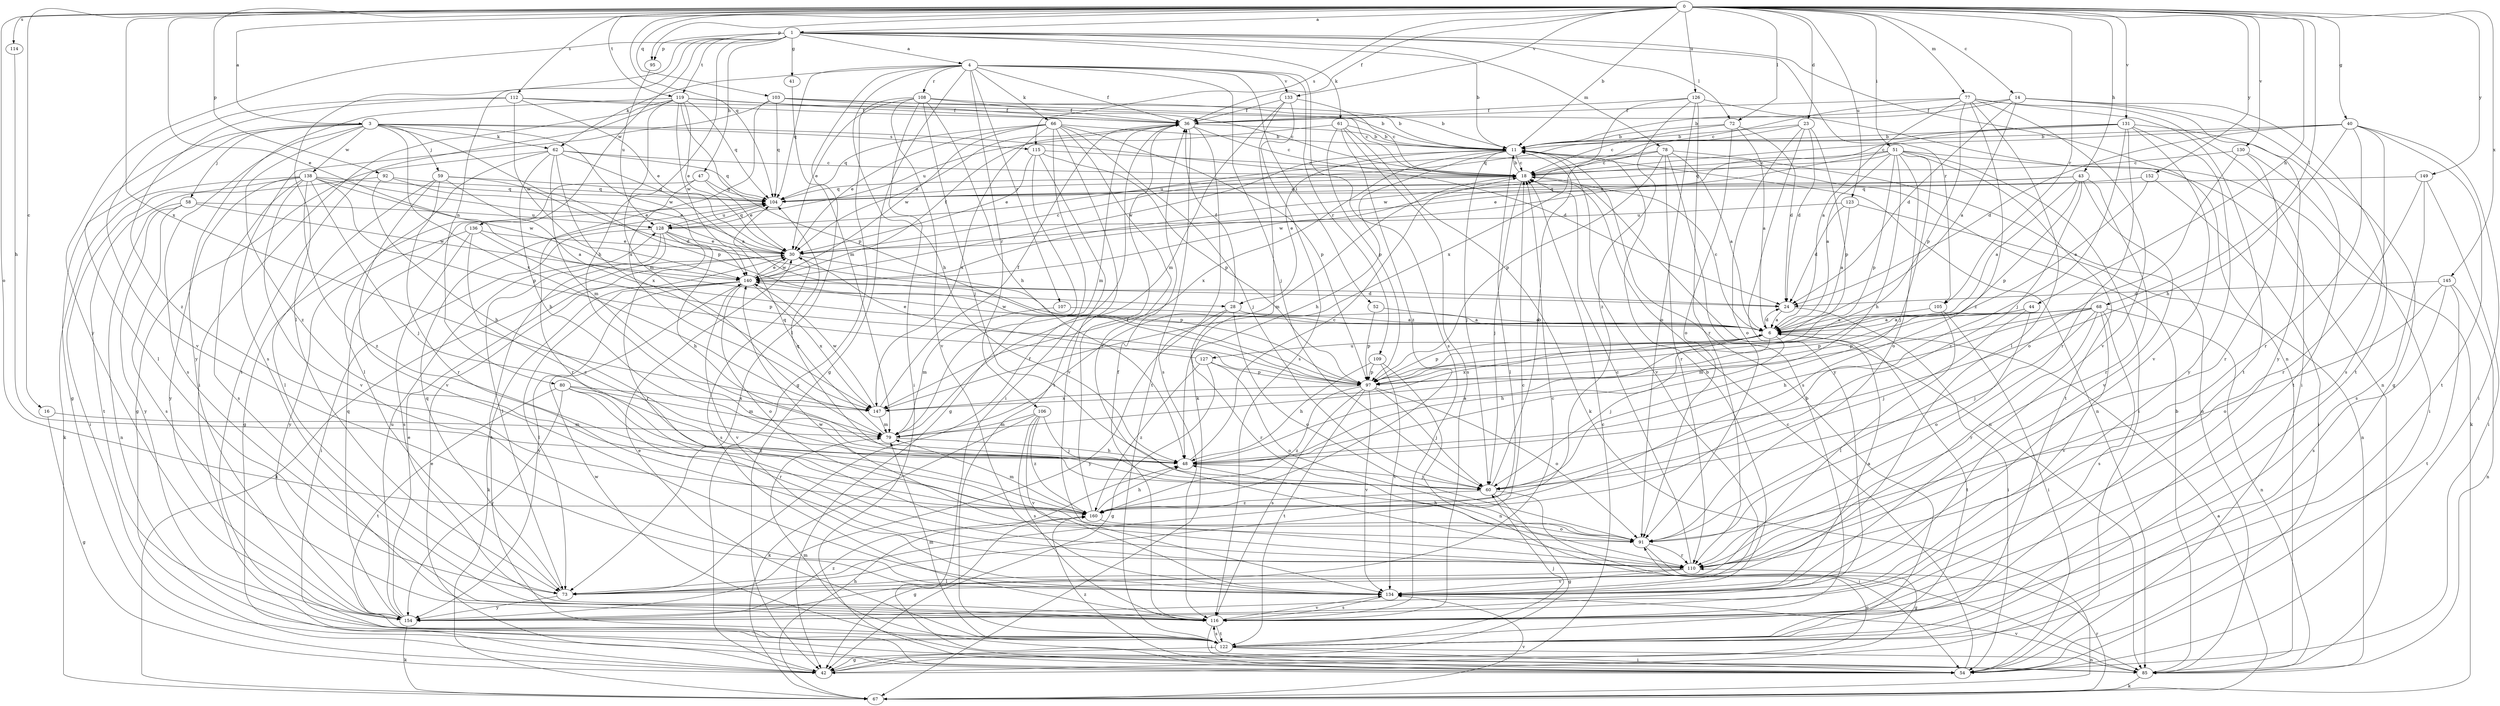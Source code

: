 strict digraph  {
0;
1;
3;
4;
6;
11;
14;
16;
18;
23;
24;
28;
30;
36;
40;
41;
42;
43;
44;
47;
48;
51;
52;
54;
58;
59;
60;
61;
62;
66;
67;
68;
72;
73;
77;
78;
79;
80;
85;
91;
92;
95;
97;
103;
104;
105;
106;
107;
108;
109;
110;
112;
114;
115;
116;
119;
122;
123;
126;
127;
128;
130;
131;
133;
134;
136;
138;
140;
145;
147;
149;
152;
154;
160;
0 -> 1  [label=a];
0 -> 3  [label=a];
0 -> 11  [label=b];
0 -> 14  [label=c];
0 -> 16  [label=c];
0 -> 23  [label=d];
0 -> 28  [label=e];
0 -> 36  [label=f];
0 -> 40  [label=g];
0 -> 43  [label=h];
0 -> 44  [label=h];
0 -> 51  [label=i];
0 -> 68  [label=l];
0 -> 72  [label=l];
0 -> 77  [label=m];
0 -> 91  [label=o];
0 -> 92  [label=p];
0 -> 95  [label=p];
0 -> 103  [label=q];
0 -> 104  [label=q];
0 -> 105  [label=r];
0 -> 112  [label=s];
0 -> 114  [label=s];
0 -> 115  [label=s];
0 -> 119  [label=t];
0 -> 123  [label=u];
0 -> 126  [label=u];
0 -> 130  [label=v];
0 -> 131  [label=v];
0 -> 133  [label=v];
0 -> 145  [label=x];
0 -> 147  [label=x];
0 -> 149  [label=y];
0 -> 152  [label=y];
1 -> 4  [label=a];
1 -> 11  [label=b];
1 -> 41  [label=g];
1 -> 47  [label=h];
1 -> 48  [label=h];
1 -> 61  [label=k];
1 -> 72  [label=l];
1 -> 73  [label=l];
1 -> 78  [label=m];
1 -> 80  [label=n];
1 -> 85  [label=n];
1 -> 95  [label=p];
1 -> 105  [label=r];
1 -> 119  [label=t];
1 -> 136  [label=w];
1 -> 154  [label=y];
3 -> 24  [label=d];
3 -> 42  [label=g];
3 -> 58  [label=j];
3 -> 59  [label=j];
3 -> 62  [label=k];
3 -> 73  [label=l];
3 -> 97  [label=p];
3 -> 115  [label=s];
3 -> 116  [label=s];
3 -> 138  [label=w];
3 -> 140  [label=w];
3 -> 147  [label=x];
3 -> 160  [label=z];
4 -> 36  [label=f];
4 -> 42  [label=g];
4 -> 48  [label=h];
4 -> 52  [label=i];
4 -> 60  [label=j];
4 -> 62  [label=k];
4 -> 66  [label=k];
4 -> 73  [label=l];
4 -> 104  [label=q];
4 -> 106  [label=r];
4 -> 107  [label=r];
4 -> 108  [label=r];
4 -> 109  [label=r];
4 -> 116  [label=s];
4 -> 133  [label=v];
6 -> 18  [label=c];
6 -> 24  [label=d];
6 -> 48  [label=h];
6 -> 60  [label=j];
6 -> 97  [label=p];
6 -> 122  [label=t];
6 -> 127  [label=u];
6 -> 140  [label=w];
6 -> 147  [label=x];
11 -> 18  [label=c];
11 -> 28  [label=e];
11 -> 48  [label=h];
11 -> 60  [label=j];
11 -> 73  [label=l];
11 -> 85  [label=n];
11 -> 134  [label=v];
11 -> 140  [label=w];
11 -> 147  [label=x];
14 -> 6  [label=a];
14 -> 11  [label=b];
14 -> 24  [label=d];
14 -> 36  [label=f];
14 -> 42  [label=g];
14 -> 122  [label=t];
14 -> 154  [label=y];
16 -> 42  [label=g];
16 -> 79  [label=m];
18 -> 11  [label=b];
18 -> 60  [label=j];
18 -> 79  [label=m];
18 -> 85  [label=n];
18 -> 104  [label=q];
23 -> 11  [label=b];
23 -> 24  [label=d];
23 -> 91  [label=o];
23 -> 97  [label=p];
23 -> 140  [label=w];
23 -> 154  [label=y];
24 -> 6  [label=a];
24 -> 54  [label=i];
28 -> 6  [label=a];
28 -> 36  [label=f];
28 -> 91  [label=o];
28 -> 110  [label=r];
28 -> 154  [label=y];
30 -> 18  [label=c];
30 -> 67  [label=k];
30 -> 97  [label=p];
30 -> 116  [label=s];
30 -> 140  [label=w];
36 -> 11  [label=b];
36 -> 18  [label=c];
36 -> 30  [label=e];
36 -> 79  [label=m];
36 -> 116  [label=s];
36 -> 122  [label=t];
40 -> 11  [label=b];
40 -> 18  [label=c];
40 -> 24  [label=d];
40 -> 48  [label=h];
40 -> 54  [label=i];
40 -> 110  [label=r];
40 -> 116  [label=s];
40 -> 122  [label=t];
41 -> 79  [label=m];
42 -> 18  [label=c];
42 -> 30  [label=e];
42 -> 91  [label=o];
43 -> 6  [label=a];
43 -> 97  [label=p];
43 -> 104  [label=q];
43 -> 110  [label=r];
43 -> 134  [label=v];
43 -> 140  [label=w];
43 -> 160  [label=z];
44 -> 6  [label=a];
44 -> 60  [label=j];
44 -> 91  [label=o];
44 -> 97  [label=p];
47 -> 30  [label=e];
47 -> 42  [label=g];
47 -> 104  [label=q];
47 -> 110  [label=r];
48 -> 6  [label=a];
48 -> 18  [label=c];
48 -> 60  [label=j];
51 -> 6  [label=a];
51 -> 18  [label=c];
51 -> 30  [label=e];
51 -> 48  [label=h];
51 -> 54  [label=i];
51 -> 60  [label=j];
51 -> 67  [label=k];
51 -> 91  [label=o];
51 -> 97  [label=p];
51 -> 104  [label=q];
51 -> 122  [label=t];
52 -> 6  [label=a];
52 -> 97  [label=p];
54 -> 18  [label=c];
54 -> 160  [label=z];
58 -> 85  [label=n];
58 -> 116  [label=s];
58 -> 128  [label=u];
58 -> 140  [label=w];
58 -> 154  [label=y];
59 -> 6  [label=a];
59 -> 24  [label=d];
59 -> 73  [label=l];
59 -> 104  [label=q];
59 -> 110  [label=r];
59 -> 134  [label=v];
60 -> 11  [label=b];
60 -> 42  [label=g];
60 -> 54  [label=i];
60 -> 104  [label=q];
60 -> 160  [label=z];
61 -> 11  [label=b];
61 -> 67  [label=k];
61 -> 97  [label=p];
61 -> 116  [label=s];
61 -> 128  [label=u];
61 -> 160  [label=z];
62 -> 6  [label=a];
62 -> 18  [label=c];
62 -> 42  [label=g];
62 -> 48  [label=h];
62 -> 73  [label=l];
62 -> 79  [label=m];
62 -> 104  [label=q];
62 -> 147  [label=x];
66 -> 11  [label=b];
66 -> 30  [label=e];
66 -> 54  [label=i];
66 -> 60  [label=j];
66 -> 97  [label=p];
66 -> 104  [label=q];
66 -> 110  [label=r];
66 -> 122  [label=t];
66 -> 140  [label=w];
66 -> 147  [label=x];
67 -> 6  [label=a];
67 -> 48  [label=h];
67 -> 110  [label=r];
67 -> 134  [label=v];
68 -> 6  [label=a];
68 -> 48  [label=h];
68 -> 60  [label=j];
68 -> 79  [label=m];
68 -> 85  [label=n];
68 -> 97  [label=p];
68 -> 110  [label=r];
68 -> 116  [label=s];
68 -> 134  [label=v];
72 -> 6  [label=a];
72 -> 11  [label=b];
72 -> 18  [label=c];
72 -> 24  [label=d];
72 -> 91  [label=o];
73 -> 18  [label=c];
73 -> 36  [label=f];
73 -> 104  [label=q];
73 -> 154  [label=y];
77 -> 6  [label=a];
77 -> 18  [label=c];
77 -> 36  [label=f];
77 -> 54  [label=i];
77 -> 73  [label=l];
77 -> 97  [label=p];
77 -> 122  [label=t];
77 -> 134  [label=v];
77 -> 160  [label=z];
78 -> 6  [label=a];
78 -> 18  [label=c];
78 -> 85  [label=n];
78 -> 97  [label=p];
78 -> 110  [label=r];
78 -> 116  [label=s];
78 -> 128  [label=u];
79 -> 48  [label=h];
79 -> 104  [label=q];
80 -> 79  [label=m];
80 -> 110  [label=r];
80 -> 122  [label=t];
80 -> 147  [label=x];
80 -> 154  [label=y];
80 -> 160  [label=z];
85 -> 11  [label=b];
85 -> 67  [label=k];
85 -> 79  [label=m];
85 -> 134  [label=v];
85 -> 140  [label=w];
91 -> 42  [label=g];
91 -> 48  [label=h];
91 -> 110  [label=r];
92 -> 30  [label=e];
92 -> 48  [label=h];
92 -> 104  [label=q];
92 -> 122  [label=t];
95 -> 128  [label=u];
97 -> 60  [label=j];
97 -> 91  [label=o];
97 -> 116  [label=s];
97 -> 122  [label=t];
97 -> 134  [label=v];
97 -> 147  [label=x];
97 -> 160  [label=z];
103 -> 11  [label=b];
103 -> 18  [label=c];
103 -> 36  [label=f];
103 -> 104  [label=q];
103 -> 116  [label=s];
103 -> 147  [label=x];
104 -> 128  [label=u];
105 -> 6  [label=a];
105 -> 54  [label=i];
105 -> 73  [label=l];
106 -> 60  [label=j];
106 -> 67  [label=k];
106 -> 79  [label=m];
106 -> 116  [label=s];
106 -> 134  [label=v];
106 -> 160  [label=z];
107 -> 6  [label=a];
107 -> 79  [label=m];
108 -> 11  [label=b];
108 -> 30  [label=e];
108 -> 36  [label=f];
108 -> 42  [label=g];
108 -> 48  [label=h];
108 -> 54  [label=i];
108 -> 60  [label=j];
108 -> 134  [label=v];
109 -> 48  [label=h];
109 -> 85  [label=n];
109 -> 97  [label=p];
109 -> 134  [label=v];
110 -> 18  [label=c];
110 -> 73  [label=l];
110 -> 134  [label=v];
110 -> 140  [label=w];
112 -> 11  [label=b];
112 -> 30  [label=e];
112 -> 36  [label=f];
112 -> 134  [label=v];
112 -> 140  [label=w];
112 -> 160  [label=z];
114 -> 48  [label=h];
115 -> 18  [label=c];
115 -> 30  [label=e];
115 -> 42  [label=g];
115 -> 97  [label=p];
115 -> 134  [label=v];
116 -> 36  [label=f];
116 -> 54  [label=i];
116 -> 122  [label=t];
116 -> 134  [label=v];
119 -> 18  [label=c];
119 -> 30  [label=e];
119 -> 36  [label=f];
119 -> 54  [label=i];
119 -> 79  [label=m];
119 -> 97  [label=p];
119 -> 104  [label=q];
119 -> 122  [label=t];
119 -> 140  [label=w];
119 -> 154  [label=y];
122 -> 11  [label=b];
122 -> 30  [label=e];
122 -> 42  [label=g];
122 -> 54  [label=i];
122 -> 60  [label=j];
122 -> 79  [label=m];
122 -> 85  [label=n];
122 -> 116  [label=s];
123 -> 6  [label=a];
123 -> 24  [label=d];
123 -> 85  [label=n];
123 -> 128  [label=u];
126 -> 36  [label=f];
126 -> 85  [label=n];
126 -> 91  [label=o];
126 -> 110  [label=r];
126 -> 147  [label=x];
126 -> 160  [label=z];
127 -> 30  [label=e];
127 -> 42  [label=g];
127 -> 91  [label=o];
127 -> 97  [label=p];
127 -> 160  [label=z];
128 -> 30  [label=e];
128 -> 48  [label=h];
128 -> 54  [label=i];
128 -> 73  [label=l];
128 -> 104  [label=q];
128 -> 110  [label=r];
128 -> 122  [label=t];
130 -> 18  [label=c];
130 -> 54  [label=i];
130 -> 91  [label=o];
130 -> 110  [label=r];
131 -> 11  [label=b];
131 -> 30  [label=e];
131 -> 60  [label=j];
131 -> 104  [label=q];
131 -> 110  [label=r];
131 -> 122  [label=t];
131 -> 134  [label=v];
131 -> 154  [label=y];
133 -> 18  [label=c];
133 -> 36  [label=f];
133 -> 67  [label=k];
133 -> 79  [label=m];
133 -> 116  [label=s];
134 -> 6  [label=a];
134 -> 11  [label=b];
134 -> 116  [label=s];
136 -> 30  [label=e];
136 -> 97  [label=p];
136 -> 116  [label=s];
136 -> 154  [label=y];
136 -> 160  [label=z];
138 -> 30  [label=e];
138 -> 54  [label=i];
138 -> 60  [label=j];
138 -> 67  [label=k];
138 -> 97  [label=p];
138 -> 104  [label=q];
138 -> 116  [label=s];
138 -> 134  [label=v];
138 -> 140  [label=w];
138 -> 154  [label=y];
138 -> 160  [label=z];
140 -> 24  [label=d];
140 -> 30  [label=e];
140 -> 36  [label=f];
140 -> 67  [label=k];
140 -> 73  [label=l];
140 -> 91  [label=o];
140 -> 134  [label=v];
140 -> 147  [label=x];
140 -> 154  [label=y];
145 -> 24  [label=d];
145 -> 85  [label=n];
145 -> 91  [label=o];
145 -> 116  [label=s];
145 -> 122  [label=t];
147 -> 36  [label=f];
147 -> 79  [label=m];
147 -> 140  [label=w];
149 -> 54  [label=i];
149 -> 104  [label=q];
149 -> 110  [label=r];
149 -> 116  [label=s];
152 -> 6  [label=a];
152 -> 54  [label=i];
152 -> 104  [label=q];
154 -> 18  [label=c];
154 -> 30  [label=e];
154 -> 67  [label=k];
154 -> 104  [label=q];
154 -> 128  [label=u];
154 -> 160  [label=z];
160 -> 36  [label=f];
160 -> 42  [label=g];
160 -> 48  [label=h];
160 -> 79  [label=m];
160 -> 91  [label=o];
}
